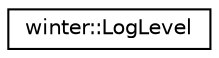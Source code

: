 digraph "类继承关系图"
{
 // LATEX_PDF_SIZE
  edge [fontname="Helvetica",fontsize="10",labelfontname="Helvetica",labelfontsize="10"];
  node [fontname="Helvetica",fontsize="10",shape=record];
  rankdir="LR";
  Node0 [label="winter::LogLevel",height=0.2,width=0.4,color="black", fillcolor="white", style="filled",URL="$classwinter_1_1LogLevel.html",tooltip="日志级别"];
}
